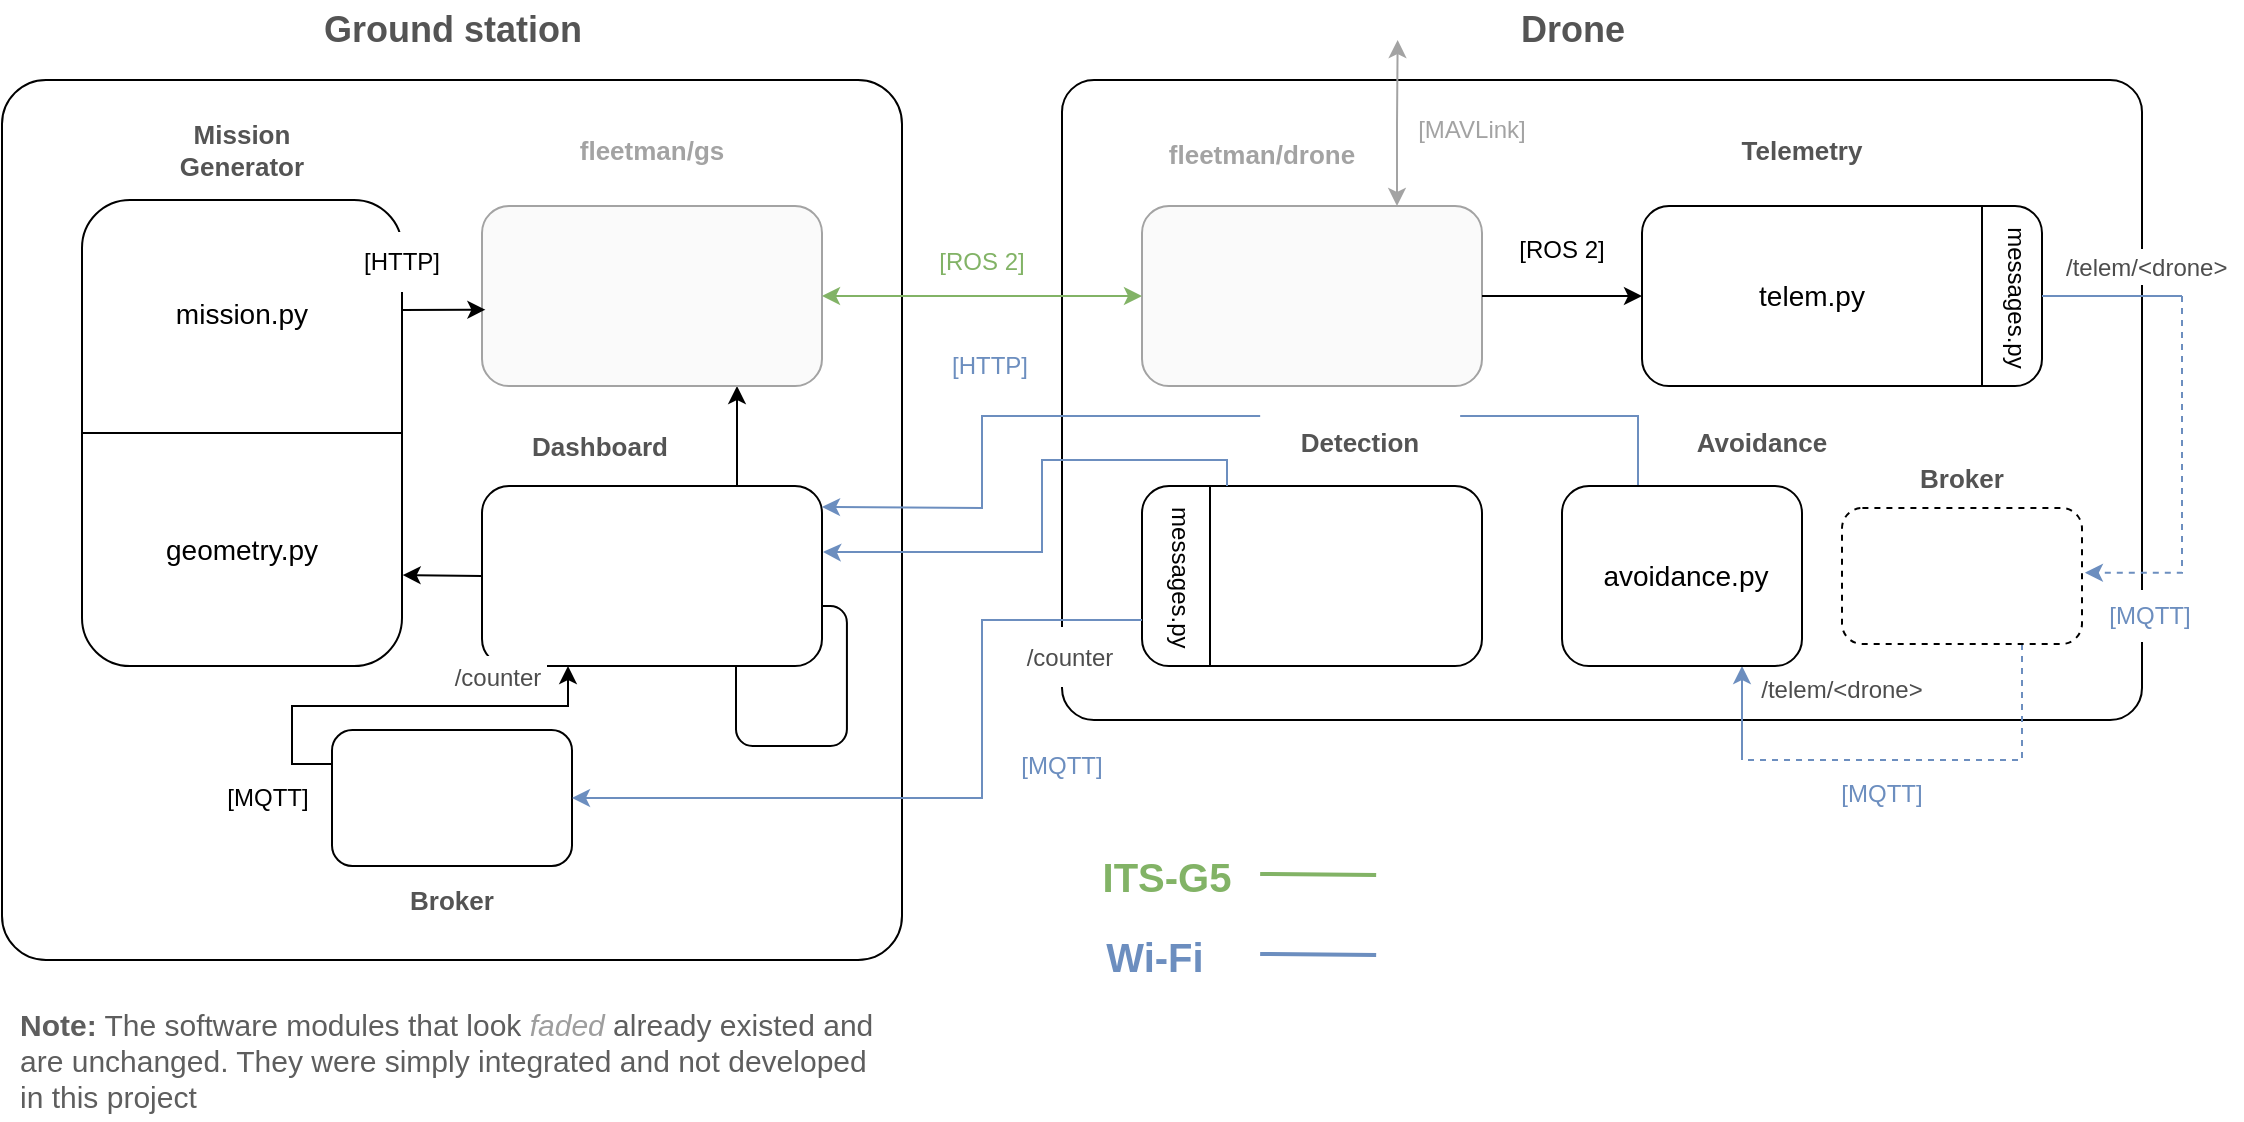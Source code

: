 <mxfile version="24.5.2" type="device">
  <diagram name="Page-1" id="QQhFZsm5E4Q7UqErK2DK">
    <mxGraphModel dx="1687" dy="876" grid="1" gridSize="10" guides="1" tooltips="1" connect="1" arrows="1" fold="1" page="1" pageScale="1" pageWidth="827" pageHeight="1169" math="0" shadow="0">
      <root>
        <mxCell id="0" />
        <mxCell id="1" parent="0" />
        <mxCell id="VT1UUAzVHUPchzsrK04z-7" value="" style="rounded=1;whiteSpace=wrap;html=1;arcSize=5;" parent="1" vertex="1">
          <mxGeometry x="70" y="110" width="450" height="440" as="geometry" />
        </mxCell>
        <mxCell id="7i_CGMOZc0_IQQxQHQ9Y-15" style="edgeStyle=orthogonalEdgeStyle;rounded=0;orthogonalLoop=1;jettySize=auto;html=1;exitX=0.75;exitY=0;exitDx=0;exitDy=0;entryX=0.75;entryY=1;entryDx=0;entryDy=0;" edge="1" parent="1" source="VT1UUAzVHUPchzsrK04z-1" target="VT1UUAzVHUPchzsrK04z-17">
          <mxGeometry relative="1" as="geometry" />
        </mxCell>
        <mxCell id="VT1UUAzVHUPchzsrK04z-2" value="Dashboard" style="text;html=1;align=center;verticalAlign=middle;whiteSpace=wrap;rounded=0;fontStyle=1;fontColor=#545454;fontSize=13;" parent="1" vertex="1">
          <mxGeometry x="318.86" y="278" width="100" height="30" as="geometry" />
        </mxCell>
        <mxCell id="VT1UUAzVHUPchzsrK04z-8" value="Ground station" style="text;html=1;align=center;verticalAlign=middle;whiteSpace=wrap;rounded=0;fontStyle=1;fontColor=#545454;fontSize=18;" parent="1" vertex="1">
          <mxGeometry x="227.5" y="70" width="135" height="30" as="geometry" />
        </mxCell>
        <mxCell id="VT1UUAzVHUPchzsrK04z-9" value="" style="rounded=1;whiteSpace=wrap;html=1;" parent="1" vertex="1">
          <mxGeometry x="110" y="170" width="160" height="233" as="geometry" />
        </mxCell>
        <mxCell id="VT1UUAzVHUPchzsrK04z-10" value="Mission Generator" style="text;html=1;align=center;verticalAlign=middle;whiteSpace=wrap;rounded=0;fontStyle=1;fontColor=#545454;fontSize=13;" parent="1" vertex="1">
          <mxGeometry x="140" y="130" width="100" height="30" as="geometry" />
        </mxCell>
        <mxCell id="VT1UUAzVHUPchzsrK04z-13" value="mission.py" style="text;html=1;align=center;verticalAlign=middle;whiteSpace=wrap;rounded=0;fontStyle=0;fontSize=14;" parent="1" vertex="1">
          <mxGeometry x="145" y="211.5" width="90" height="30" as="geometry" />
        </mxCell>
        <mxCell id="VT1UUAzVHUPchzsrK04z-14" value="geometry.py" style="text;html=1;align=center;verticalAlign=middle;whiteSpace=wrap;rounded=0;fontStyle=0;fontSize=14;" parent="1" vertex="1">
          <mxGeometry x="145" y="330" width="90" height="30" as="geometry" />
        </mxCell>
        <mxCell id="VT1UUAzVHUPchzsrK04z-17" value="" style="rounded=1;whiteSpace=wrap;html=1;fillColor=#FAFAFA;strokeColor=#A3A3A3;fontColor=#333333;" parent="1" vertex="1">
          <mxGeometry x="310" y="173" width="170" height="90" as="geometry" />
        </mxCell>
        <mxCell id="VT1UUAzVHUPchzsrK04z-19" value="fleetman/gs" style="text;html=1;align=center;verticalAlign=middle;whiteSpace=wrap;rounded=0;fontStyle=1;fontColor=#A3A3A3;fontSize=13;" parent="1" vertex="1">
          <mxGeometry x="345" y="130" width="100" height="30" as="geometry" />
        </mxCell>
        <mxCell id="VT1UUAzVHUPchzsrK04z-22" value="" style="shape=image;verticalLabelPosition=bottom;labelBackgroundColor=default;verticalAlign=top;aspect=fixed;imageAspect=0;image=https://miro.medium.com/v2/resize:fit:700/1*5Ou07zVJEqtbfbG6f0kaSA.png;fillOpacity=30;" parent="1" vertex="1">
          <mxGeometry x="342.5" y="204.5" width="105" height="27" as="geometry" />
        </mxCell>
        <mxCell id="VT1UUAzVHUPchzsrK04z-24" value="" style="endArrow=classic;html=1;rounded=0;entryX=0.01;entryY=0.576;entryDx=0;entryDy=0;entryPerimeter=0;" parent="1" target="VT1UUAzVHUPchzsrK04z-17" edge="1">
          <mxGeometry width="50" height="50" relative="1" as="geometry">
            <mxPoint x="270" y="225" as="sourcePoint" />
            <mxPoint x="440" y="330" as="targetPoint" />
          </mxGeometry>
        </mxCell>
        <mxCell id="VT1UUAzVHUPchzsrK04z-25" value="[HTTP]" style="text;html=1;align=center;verticalAlign=middle;whiteSpace=wrap;rounded=0;fillColor=default;" parent="1" vertex="1">
          <mxGeometry x="240" y="186" width="60" height="30" as="geometry" />
        </mxCell>
        <mxCell id="VT1UUAzVHUPchzsrK04z-26" value="" style="rounded=1;whiteSpace=wrap;html=1;arcSize=5;" parent="1" vertex="1">
          <mxGeometry x="600" y="110" width="540" height="320" as="geometry" />
        </mxCell>
        <mxCell id="VT1UUAzVHUPchzsrK04z-27" value="Drone" style="text;html=1;align=center;verticalAlign=middle;whiteSpace=wrap;rounded=0;fontStyle=1;fontColor=#545454;fontSize=18;" parent="1" vertex="1">
          <mxGeometry x="787.5" y="70" width="135" height="30" as="geometry" />
        </mxCell>
        <mxCell id="7i_CGMOZc0_IQQxQHQ9Y-33" style="edgeStyle=orthogonalEdgeStyle;rounded=0;orthogonalLoop=1;jettySize=auto;html=1;exitX=0.75;exitY=0;exitDx=0;exitDy=0;strokeColor=#A3A3A3;startArrow=classic;startFill=1;" edge="1" parent="1" source="VT1UUAzVHUPchzsrK04z-28">
          <mxGeometry relative="1" as="geometry">
            <mxPoint x="767.824" y="90" as="targetPoint" />
          </mxGeometry>
        </mxCell>
        <mxCell id="VT1UUAzVHUPchzsrK04z-28" value="" style="rounded=1;whiteSpace=wrap;html=1;fillColor=#FAFAFA;strokeColor=#A3A3A3;fontColor=#333333;" parent="1" vertex="1">
          <mxGeometry x="640" y="173" width="170" height="90" as="geometry" />
        </mxCell>
        <mxCell id="VT1UUAzVHUPchzsrK04z-29" value="fleetman/drone" style="text;html=1;align=center;verticalAlign=middle;whiteSpace=wrap;rounded=0;fontStyle=1;fontColor=#A3A3A3;fontSize=13;" parent="1" vertex="1">
          <mxGeometry x="650" y="132" width="100" height="30" as="geometry" />
        </mxCell>
        <mxCell id="VT1UUAzVHUPchzsrK04z-30" value="" style="shape=image;verticalLabelPosition=bottom;labelBackgroundColor=default;verticalAlign=top;aspect=fixed;imageAspect=0;image=https://upload.wikimedia.org/wikipedia/commons/thumb/1/18/ISO_C%2B%2B_Logo.svg/800px-ISO_C%2B%2B_Logo.svg.png;fillOpacity=30;" parent="1" vertex="1">
          <mxGeometry x="704.09" y="194.5" width="41.82" height="47" as="geometry" />
        </mxCell>
        <mxCell id="VT1UUAzVHUPchzsrK04z-31" value="" style="endArrow=classic;html=1;rounded=0;exitX=1;exitY=0.5;exitDx=0;exitDy=0;entryX=0;entryY=0.5;entryDx=0;entryDy=0;fontColor=#A3A3A3;strokeColor=#82B366;startArrow=classic;startFill=1;" parent="1" source="VT1UUAzVHUPchzsrK04z-17" target="VT1UUAzVHUPchzsrK04z-28" edge="1">
          <mxGeometry width="50" height="50" relative="1" as="geometry">
            <mxPoint x="540" y="260" as="sourcePoint" />
            <mxPoint x="590" y="210" as="targetPoint" />
          </mxGeometry>
        </mxCell>
        <mxCell id="VT1UUAzVHUPchzsrK04z-32" value="[ROS 2]" style="text;html=1;align=center;verticalAlign=middle;whiteSpace=wrap;rounded=0;fillColor=default;fontColor=#82B366;" parent="1" vertex="1">
          <mxGeometry x="530" y="186" width="60" height="30" as="geometry" />
        </mxCell>
        <mxCell id="VT1UUAzVHUPchzsrK04z-39" value="" style="endArrow=none;html=1;rounded=0;exitX=0;exitY=0.5;exitDx=0;exitDy=0;entryX=1;entryY=0.5;entryDx=0;entryDy=0;" parent="1" source="VT1UUAzVHUPchzsrK04z-9" target="VT1UUAzVHUPchzsrK04z-9" edge="1">
          <mxGeometry width="50" height="50" relative="1" as="geometry">
            <mxPoint x="470" y="400" as="sourcePoint" />
            <mxPoint x="520" y="350" as="targetPoint" />
          </mxGeometry>
        </mxCell>
        <mxCell id="VT1UUAzVHUPchzsrK04z-40" value="" style="endArrow=classic;html=1;rounded=0;entryX=1.002;entryY=0.805;entryDx=0;entryDy=0;entryPerimeter=0;exitX=0;exitY=0.5;exitDx=0;exitDy=0;" parent="1" source="VT1UUAzVHUPchzsrK04z-1" target="VT1UUAzVHUPchzsrK04z-9" edge="1">
          <mxGeometry width="50" height="50" relative="1" as="geometry">
            <mxPoint x="280" y="235" as="sourcePoint" />
            <mxPoint x="322" y="235" as="targetPoint" />
          </mxGeometry>
        </mxCell>
        <mxCell id="7i_CGMOZc0_IQQxQHQ9Y-7" style="edgeStyle=orthogonalEdgeStyle;rounded=0;orthogonalLoop=1;jettySize=auto;html=1;entryX=1.012;entryY=0.476;entryDx=0;entryDy=0;strokeColor=#6C8EBF;dashed=1;entryPerimeter=0;" edge="1" parent="1" target="7i_CGMOZc0_IQQxQHQ9Y-1">
          <mxGeometry relative="1" as="geometry">
            <mxPoint x="1160" y="218" as="sourcePoint" />
            <Array as="points">
              <mxPoint x="1160" y="218" />
              <mxPoint x="1160" y="356" />
            </Array>
          </mxGeometry>
        </mxCell>
        <mxCell id="VT1UUAzVHUPchzsrK04z-41" value="" style="rounded=1;whiteSpace=wrap;html=1;" parent="1" vertex="1">
          <mxGeometry x="890" y="173" width="200" height="90" as="geometry" />
        </mxCell>
        <mxCell id="VT1UUAzVHUPchzsrK04z-42" value="" style="endArrow=classic;html=1;rounded=0;entryX=0;entryY=0.5;entryDx=0;entryDy=0;exitX=1;exitY=0.5;exitDx=0;exitDy=0;" parent="1" source="VT1UUAzVHUPchzsrK04z-28" target="VT1UUAzVHUPchzsrK04z-41" edge="1">
          <mxGeometry width="50" height="50" relative="1" as="geometry">
            <mxPoint x="280" y="235" as="sourcePoint" />
            <mxPoint x="322" y="235" as="targetPoint" />
          </mxGeometry>
        </mxCell>
        <mxCell id="VT1UUAzVHUPchzsrK04z-43" value="Telemetry" style="text;html=1;align=center;verticalAlign=middle;whiteSpace=wrap;rounded=0;fontStyle=1;fontColor=#545454;fontSize=13;" parent="1" vertex="1">
          <mxGeometry x="920" y="130" width="100" height="30" as="geometry" />
        </mxCell>
        <mxCell id="VT1UUAzVHUPchzsrK04z-45" value="[ROS 2]" style="text;html=1;align=center;verticalAlign=middle;whiteSpace=wrap;rounded=0;fillColor=default;fontColor=#000000;" parent="1" vertex="1">
          <mxGeometry x="820" y="179.5" width="60" height="30" as="geometry" />
        </mxCell>
        <mxCell id="VT1UUAzVHUPchzsrK04z-48" value="" style="endArrow=none;html=1;rounded=0;entryX=0.5;entryY=0;entryDx=0;entryDy=0;exitX=0.5;exitY=1;exitDx=0;exitDy=0;" parent="1" edge="1">
          <mxGeometry width="50" height="50" relative="1" as="geometry">
            <mxPoint x="1060" y="263" as="sourcePoint" />
            <mxPoint x="1060" y="173" as="targetPoint" />
          </mxGeometry>
        </mxCell>
        <mxCell id="VT1UUAzVHUPchzsrK04z-49" value="telem.py" style="text;html=1;align=center;verticalAlign=middle;whiteSpace=wrap;rounded=0;fontStyle=0;fontSize=14;" parent="1" vertex="1">
          <mxGeometry x="890" y="203" width="170" height="30" as="geometry" />
        </mxCell>
        <mxCell id="VT1UUAzVHUPchzsrK04z-44" value="" style="shape=image;verticalLabelPosition=bottom;labelBackgroundColor=default;verticalAlign=top;aspect=fixed;imageAspect=0;image=https://www.svgrepo.com/show/376344/python.svg;" parent="1" vertex="1">
          <mxGeometry x="954" y="144" width="72" height="72" as="geometry" />
        </mxCell>
        <mxCell id="VT1UUAzVHUPchzsrK04z-58" value="Avoidance" style="text;html=1;align=center;verticalAlign=middle;whiteSpace=wrap;rounded=0;fontStyle=1;fontColor=#545454;fontSize=13;" parent="1" vertex="1">
          <mxGeometry x="900" y="276" width="100" height="30" as="geometry" />
        </mxCell>
        <mxCell id="VT1UUAzVHUPchzsrK04z-62" value="" style="rounded=1;whiteSpace=wrap;html=1;" parent="1" vertex="1">
          <mxGeometry x="640" y="313" width="170" height="90" as="geometry" />
        </mxCell>
        <mxCell id="VT1UUAzVHUPchzsrK04z-65" value="" style="shape=image;verticalLabelPosition=bottom;labelBackgroundColor=default;verticalAlign=top;aspect=fixed;imageAspect=0;image=https://cdn.analyticsvidhya.com/wp-content/uploads/2018/12/yologo_2.png;" parent="1" vertex="1">
          <mxGeometry x="710.84" y="335.97" width="64.16" height="34.06" as="geometry" />
        </mxCell>
        <mxCell id="VT1UUAzVHUPchzsrK04z-69" value="" style="endArrow=classic;html=1;rounded=0;entryX=1;entryY=0.25;entryDx=0;entryDy=0;strokeColor=#6C8EBF;" parent="1" edge="1">
          <mxGeometry width="50" height="50" relative="1" as="geometry">
            <mxPoint x="888" y="313" as="sourcePoint" />
            <mxPoint x="480" y="323.5" as="targetPoint" />
            <Array as="points">
              <mxPoint x="888" y="278" />
              <mxPoint x="560" y="278" />
              <mxPoint x="560" y="324" />
            </Array>
          </mxGeometry>
        </mxCell>
        <mxCell id="VT1UUAzVHUPchzsrK04z-63" value="Detection" style="text;html=1;align=center;verticalAlign=middle;whiteSpace=wrap;rounded=0;fontStyle=1;fontColor=#545454;fontSize=13;fillColor=default;" parent="1" vertex="1">
          <mxGeometry x="699.08" y="276" width="100" height="30" as="geometry" />
        </mxCell>
        <mxCell id="VT1UUAzVHUPchzsrK04z-70" value="[HTTP]" style="text;html=1;align=center;verticalAlign=middle;whiteSpace=wrap;rounded=0;fillColor=default;fontColor=#6C8EBF;" parent="1" vertex="1">
          <mxGeometry x="534.08" y="239.5" width="60" height="26" as="geometry" />
        </mxCell>
        <mxCell id="VT1UUAzVHUPchzsrK04z-72" value="" style="rounded=1;whiteSpace=wrap;html=1;fontColor=#000000;strokeColor=#000000;" parent="1" vertex="1">
          <mxGeometry x="235" y="435" width="120" height="68" as="geometry" />
        </mxCell>
        <mxCell id="VT1UUAzVHUPchzsrK04z-77" value="Broker" style="text;html=1;align=center;verticalAlign=middle;whiteSpace=wrap;rounded=0;fontStyle=1;fontColor=#545454;fontSize=13;rotation=0;" parent="1" vertex="1">
          <mxGeometry x="245" y="505" width="100" height="30" as="geometry" />
        </mxCell>
        <mxCell id="VT1UUAzVHUPchzsrK04z-79" value="&lt;b style=&quot;font-size: 15px;&quot;&gt;Note:&lt;/b&gt; The software modules that look &lt;span style=&quot;font-size: 15px;&quot;&gt;&lt;font color=&quot;#9e9e9e&quot; style=&quot;font-size: 15px;&quot;&gt;&lt;i&gt;faded&lt;/i&gt;&lt;/font&gt;&lt;/span&gt; already existed and are unchanged. They were simply integrated and not developed in this project" style="text;html=1;align=left;verticalAlign=middle;whiteSpace=wrap;rounded=0;fontSize=15;fontColor=#5E5E5E;" parent="1" vertex="1">
          <mxGeometry x="77" y="570" width="440" height="60" as="geometry" />
        </mxCell>
        <mxCell id="4eCYIkDmRplkQpLC0vw9-2" value="" style="shape=image;verticalLabelPosition=bottom;labelBackgroundColor=default;verticalAlign=top;aspect=fixed;imageAspect=0;image=https://projects.eclipse.org/sites/default/files/mosquitto-200px.png;" parent="1" vertex="1">
          <mxGeometry x="271.15" y="445.5" width="47.71" height="47" as="geometry" />
        </mxCell>
        <mxCell id="xipW_wQAXYqAmelbau7Z-6" value="/telem/&amp;lt;drone&amp;gt;" style="text;html=1;align=left;verticalAlign=middle;whiteSpace=wrap;rounded=0;fontSize=12;fillColor=default;fontColor=#4D4D4D;" parent="1" vertex="1">
          <mxGeometry x="1100" y="194.5" width="90" height="18" as="geometry" />
        </mxCell>
        <mxCell id="xipW_wQAXYqAmelbau7Z-7" value="/counter" style="text;html=1;align=center;verticalAlign=middle;whiteSpace=wrap;rounded=0;fontSize=12;fontColor=#4D4D4D;fillColor=default;" parent="1" vertex="1">
          <mxGeometry x="574" y="383.5" width="60" height="30" as="geometry" />
        </mxCell>
        <mxCell id="xipW_wQAXYqAmelbau7Z-8" value="/telem/&amp;lt;drone&amp;gt;" style="text;html=1;align=center;verticalAlign=middle;whiteSpace=wrap;rounded=0;fontSize=12;fontColor=#4D4D4D;fillColor=default;" parent="1" vertex="1">
          <mxGeometry x="948" y="407.74" width="84" height="15" as="geometry" />
        </mxCell>
        <mxCell id="VT1UUAzVHUPchzsrK04z-47" value="[MQTT]" style="text;html=1;align=center;verticalAlign=middle;whiteSpace=wrap;rounded=0;fillColor=default;fontColor=#6C8EBF;strokeColor=none;" parent="1" vertex="1">
          <mxGeometry x="570" y="438" width="60" height="30" as="geometry" />
        </mxCell>
        <mxCell id="VT1UUAzVHUPchzsrK04z-57" value="[MQTT]" style="text;html=1;align=center;verticalAlign=middle;whiteSpace=wrap;rounded=0;fillColor=default;fontColor=#000000;strokeColor=none;" parent="1" vertex="1">
          <mxGeometry x="173" y="454" width="60" height="30" as="geometry" />
        </mxCell>
        <mxCell id="WSlOZcIOhxCBMg01aReG-5" style="edgeStyle=orthogonalEdgeStyle;rounded=0;orthogonalLoop=1;jettySize=auto;html=1;startArrow=classic;startFill=1;endArrow=none;endFill=0;strokeColor=#6C8EBF;exitX=1;exitY=0.5;exitDx=0;exitDy=0;" parent="1" source="VT1UUAzVHUPchzsrK04z-72" edge="1">
          <mxGeometry relative="1" as="geometry">
            <mxPoint x="640" y="380" as="targetPoint" />
            <mxPoint x="355" y="452" as="sourcePoint" />
            <Array as="points">
              <mxPoint x="560" y="469" />
              <mxPoint x="560" y="380" />
            </Array>
          </mxGeometry>
        </mxCell>
        <mxCell id="851pt-TjLN5RaKVyCZTs-2" value="&lt;div style=&quot;&quot;&gt;&lt;font style=&quot;font-size: 20px;&quot;&gt;ITS-G5&lt;/font&gt;&lt;/div&gt;" style="text;html=1;align=center;verticalAlign=middle;whiteSpace=wrap;rounded=0;fontStyle=1;fontSize=15;fontColor=#82B366;" parent="1" vertex="1">
          <mxGeometry x="599.86" y="492.5" width="105" height="30" as="geometry" />
        </mxCell>
        <mxCell id="851pt-TjLN5RaKVyCZTs-3" value="Wi-Fi" style="text;html=1;align=center;verticalAlign=middle;whiteSpace=wrap;rounded=0;fontStyle=1;fontSize=20;fontColor=#6C8EBF;" parent="1" vertex="1">
          <mxGeometry x="594.08" y="532.5" width="105" height="30" as="geometry" />
        </mxCell>
        <mxCell id="851pt-TjLN5RaKVyCZTs-4" value="" style="endArrow=none;html=1;rounded=0;exitX=1;exitY=0.5;exitDx=0;exitDy=0;strokeWidth=2;fillColor=#fff2cc;strokeColor=#82B366;startArrow=none;startFill=0;endFill=0;" parent="1" edge="1">
          <mxGeometry width="50" height="50" relative="1" as="geometry">
            <mxPoint x="699.08" y="507" as="sourcePoint" />
            <mxPoint x="757.08" y="507.5" as="targetPoint" />
          </mxGeometry>
        </mxCell>
        <mxCell id="851pt-TjLN5RaKVyCZTs-5" value="" style="endArrow=none;html=1;rounded=0;exitX=1;exitY=0.5;exitDx=0;exitDy=0;strokeWidth=2;fillColor=#fff2cc;strokeColor=#6C8EBF;startArrow=none;startFill=0;endFill=0;" parent="1" edge="1">
          <mxGeometry width="50" height="50" relative="1" as="geometry">
            <mxPoint x="699.08" y="547" as="sourcePoint" />
            <mxPoint x="757.08" y="547.5" as="targetPoint" />
          </mxGeometry>
        </mxCell>
        <mxCell id="7i_CGMOZc0_IQQxQHQ9Y-8" style="edgeStyle=orthogonalEdgeStyle;rounded=0;orthogonalLoop=1;jettySize=auto;html=1;exitX=0.75;exitY=1;exitDx=0;exitDy=0;strokeColor=#6C8EBF;dashed=1;endArrow=none;endFill=0;" edge="1" parent="1" source="7i_CGMOZc0_IQQxQHQ9Y-1">
          <mxGeometry relative="1" as="geometry">
            <mxPoint x="940" y="450" as="targetPoint" />
            <Array as="points">
              <mxPoint x="1080" y="450" />
              <mxPoint x="940" y="450" />
            </Array>
          </mxGeometry>
        </mxCell>
        <mxCell id="7i_CGMOZc0_IQQxQHQ9Y-1" value="" style="rounded=1;whiteSpace=wrap;html=1;fontColor=#000000;strokeColor=#000000;dashed=1;" vertex="1" parent="1">
          <mxGeometry x="990" y="324" width="120" height="68" as="geometry" />
        </mxCell>
        <mxCell id="7i_CGMOZc0_IQQxQHQ9Y-2" value="Broker" style="text;html=1;align=center;verticalAlign=middle;whiteSpace=wrap;rounded=0;fontStyle=1;fontColor=#545454;fontSize=13;rotation=0;" vertex="1" parent="1">
          <mxGeometry x="1000" y="294" width="100" height="30" as="geometry" />
        </mxCell>
        <mxCell id="7i_CGMOZc0_IQQxQHQ9Y-3" value="" style="shape=image;verticalLabelPosition=bottom;labelBackgroundColor=default;verticalAlign=top;aspect=fixed;imageAspect=0;image=https://projects.eclipse.org/sites/default/files/mosquitto-200px.png;" vertex="1" parent="1">
          <mxGeometry x="1026.15" y="334.5" width="47.71" height="47" as="geometry" />
        </mxCell>
        <mxCell id="7i_CGMOZc0_IQQxQHQ9Y-16" value="" style="rounded=1;whiteSpace=wrap;html=1;" vertex="1" parent="1">
          <mxGeometry x="437" y="373" width="55.46" height="70" as="geometry" />
        </mxCell>
        <mxCell id="7i_CGMOZc0_IQQxQHQ9Y-9" value="[MQTT]" style="text;html=1;align=center;verticalAlign=middle;whiteSpace=wrap;rounded=0;fillColor=default;fontColor=#6C8EBF;strokeColor=none;" vertex="1" parent="1">
          <mxGeometry x="1114" y="365" width="60" height="26" as="geometry" />
        </mxCell>
        <mxCell id="7i_CGMOZc0_IQQxQHQ9Y-10" value="[MQTT]" style="text;html=1;align=center;verticalAlign=middle;whiteSpace=wrap;rounded=0;fillColor=default;fontColor=#6C8EBF;strokeColor=none;" vertex="1" parent="1">
          <mxGeometry x="980" y="454" width="60" height="26" as="geometry" />
        </mxCell>
        <mxCell id="VT1UUAzVHUPchzsrK04z-1" value="" style="rounded=1;whiteSpace=wrap;html=1;" parent="1" vertex="1">
          <mxGeometry x="310" y="313" width="170" height="90" as="geometry" />
        </mxCell>
        <mxCell id="VT1UUAzVHUPchzsrK04z-20" value="" style="shape=image;verticalLabelPosition=bottom;labelBackgroundColor=default;verticalAlign=top;aspect=fixed;imageAspect=0;image=https://miro.medium.com/v2/resize:fit:438/1*dQvABiWzbE28OTPYjzElKw.png;" parent="1" vertex="1">
          <mxGeometry x="357.46" y="330" width="75.08" height="42" as="geometry" />
        </mxCell>
        <mxCell id="7i_CGMOZc0_IQQxQHQ9Y-17" value="" style="shape=image;verticalLabelPosition=bottom;labelBackgroundColor=default;verticalAlign=top;aspect=fixed;imageAspect=0;image=https://static-00.iconduck.com/assets.00/mysql-original-wordmark-icon-2048x1064-jfbaqrzh.png;" vertex="1" parent="1">
          <mxGeometry x="443.29" y="415.74" width="42.88" height="22.26" as="geometry" />
        </mxCell>
        <mxCell id="xipW_wQAXYqAmelbau7Z-9" value="/counter" style="text;html=1;align=center;verticalAlign=middle;whiteSpace=wrap;rounded=0;fontSize=12;fillColor=default;fontColor=#4D4D4D;" parent="1" vertex="1">
          <mxGeometry x="292.5" y="398" width="50" height="22" as="geometry" />
        </mxCell>
        <mxCell id="WSlOZcIOhxCBMg01aReG-3" style="edgeStyle=orthogonalEdgeStyle;rounded=0;orthogonalLoop=1;jettySize=auto;html=1;exitX=0;exitY=0.25;exitDx=0;exitDy=0;entryX=0.25;entryY=1;entryDx=0;entryDy=0;" parent="1" source="VT1UUAzVHUPchzsrK04z-72" target="VT1UUAzVHUPchzsrK04z-1" edge="1">
          <mxGeometry relative="1" as="geometry">
            <Array as="points">
              <mxPoint x="215" y="452" />
              <mxPoint x="215" y="423" />
              <mxPoint x="353" y="423" />
              <mxPoint x="353" y="403" />
            </Array>
          </mxGeometry>
        </mxCell>
        <mxCell id="7i_CGMOZc0_IQQxQHQ9Y-19" value="" style="shape=image;verticalLabelPosition=bottom;labelBackgroundColor=default;verticalAlign=top;aspect=fixed;imageAspect=0;image=https://www.svgrepo.com/show/376344/python.svg;" vertex="1" parent="1">
          <mxGeometry x="689" y="365" width="72" height="72" as="geometry" />
        </mxCell>
        <mxCell id="7i_CGMOZc0_IQQxQHQ9Y-20" value="" style="shape=image;verticalLabelPosition=bottom;labelBackgroundColor=default;verticalAlign=top;aspect=fixed;imageAspect=0;image=https://www.svgrepo.com/show/376344/python.svg;" vertex="1" parent="1">
          <mxGeometry x="359" y="363" width="72" height="72" as="geometry" />
        </mxCell>
        <mxCell id="VT1UUAzVHUPchzsrK04z-11" value="" style="shape=image;verticalLabelPosition=bottom;labelBackgroundColor=default;verticalAlign=top;aspect=fixed;imageAspect=0;image=https://www.svgrepo.com/show/376344/python.svg;" parent="1" vertex="1">
          <mxGeometry x="77" y="250.5" width="72" height="72" as="geometry" />
        </mxCell>
        <mxCell id="7i_CGMOZc0_IQQxQHQ9Y-24" value="" style="endArrow=classic;html=1;rounded=0;strokeColor=#6C8EBF;" edge="1" parent="1">
          <mxGeometry width="50" height="50" relative="1" as="geometry">
            <mxPoint x="940" y="450" as="sourcePoint" />
            <mxPoint x="940" y="403" as="targetPoint" />
          </mxGeometry>
        </mxCell>
        <mxCell id="7i_CGMOZc0_IQQxQHQ9Y-25" value="" style="endArrow=none;html=1;rounded=0;exitX=1;exitY=0.5;exitDx=0;exitDy=0;strokeColor=#6C8EBF;" edge="1" parent="1" source="VT1UUAzVHUPchzsrK04z-41">
          <mxGeometry width="50" height="50" relative="1" as="geometry">
            <mxPoint x="900" y="360" as="sourcePoint" />
            <mxPoint x="1160" y="218" as="targetPoint" />
          </mxGeometry>
        </mxCell>
        <mxCell id="7i_CGMOZc0_IQQxQHQ9Y-27" value="messages.py" style="text;html=1;align=center;verticalAlign=middle;whiteSpace=wrap;rounded=0;fontStyle=0;fontSize=12;rotation=90;" vertex="1" parent="1">
          <mxGeometry x="614.09" y="344" width="90" height="30" as="geometry" />
        </mxCell>
        <mxCell id="7i_CGMOZc0_IQQxQHQ9Y-28" value="messages.py" style="text;html=1;align=center;verticalAlign=middle;whiteSpace=wrap;rounded=0;fontStyle=0;fontSize=12;rotation=90;" vertex="1" parent="1">
          <mxGeometry x="1032" y="204" width="90" height="30" as="geometry" />
        </mxCell>
        <mxCell id="7i_CGMOZc0_IQQxQHQ9Y-30" value="" style="endArrow=none;html=1;rounded=0;entryX=0.5;entryY=0;entryDx=0;entryDy=0;exitX=0.5;exitY=1;exitDx=0;exitDy=0;" edge="1" parent="1">
          <mxGeometry width="50" height="50" relative="1" as="geometry">
            <mxPoint x="674" y="403" as="sourcePoint" />
            <mxPoint x="674" y="313" as="targetPoint" />
          </mxGeometry>
        </mxCell>
        <mxCell id="7i_CGMOZc0_IQQxQHQ9Y-26" style="edgeStyle=orthogonalEdgeStyle;rounded=0;orthogonalLoop=1;jettySize=auto;html=1;exitX=0.25;exitY=0;exitDx=0;exitDy=0;strokeColor=#6C8EBF;entryX=1.003;entryY=0.366;entryDx=0;entryDy=0;entryPerimeter=0;" edge="1" parent="1" source="VT1UUAzVHUPchzsrK04z-62" target="VT1UUAzVHUPchzsrK04z-1">
          <mxGeometry relative="1" as="geometry">
            <mxPoint x="480" y="347" as="targetPoint" />
            <Array as="points">
              <mxPoint x="683" y="300" />
              <mxPoint x="590" y="300" />
              <mxPoint x="590" y="346" />
              <mxPoint x="482" y="346" />
            </Array>
          </mxGeometry>
        </mxCell>
        <mxCell id="VT1UUAzVHUPchzsrK04z-55" value="" style="rounded=1;whiteSpace=wrap;html=1;" parent="1" vertex="1">
          <mxGeometry x="850" y="313" width="120" height="90" as="geometry" />
        </mxCell>
        <mxCell id="VT1UUAzVHUPchzsrK04z-61" value="" style="shape=image;verticalLabelPosition=bottom;labelBackgroundColor=default;verticalAlign=top;aspect=fixed;imageAspect=0;image=https://www.svgrepo.com/show/376344/python.svg;" parent="1" vertex="1">
          <mxGeometry x="874" y="365" width="72" height="72" as="geometry" />
        </mxCell>
        <mxCell id="7i_CGMOZc0_IQQxQHQ9Y-6" value="avoidance.py" style="text;html=1;align=center;verticalAlign=middle;whiteSpace=wrap;rounded=0;fontStyle=0;fontSize=14;" vertex="1" parent="1">
          <mxGeometry x="867" y="343" width="90" height="30" as="geometry" />
        </mxCell>
        <mxCell id="7i_CGMOZc0_IQQxQHQ9Y-34" value="[MAVLink]" style="text;html=1;align=center;verticalAlign=middle;whiteSpace=wrap;rounded=0;fillColor=default;fontColor=#A3A3A3;" vertex="1" parent="1">
          <mxGeometry x="775" y="120" width="60" height="30" as="geometry" />
        </mxCell>
      </root>
    </mxGraphModel>
  </diagram>
</mxfile>
